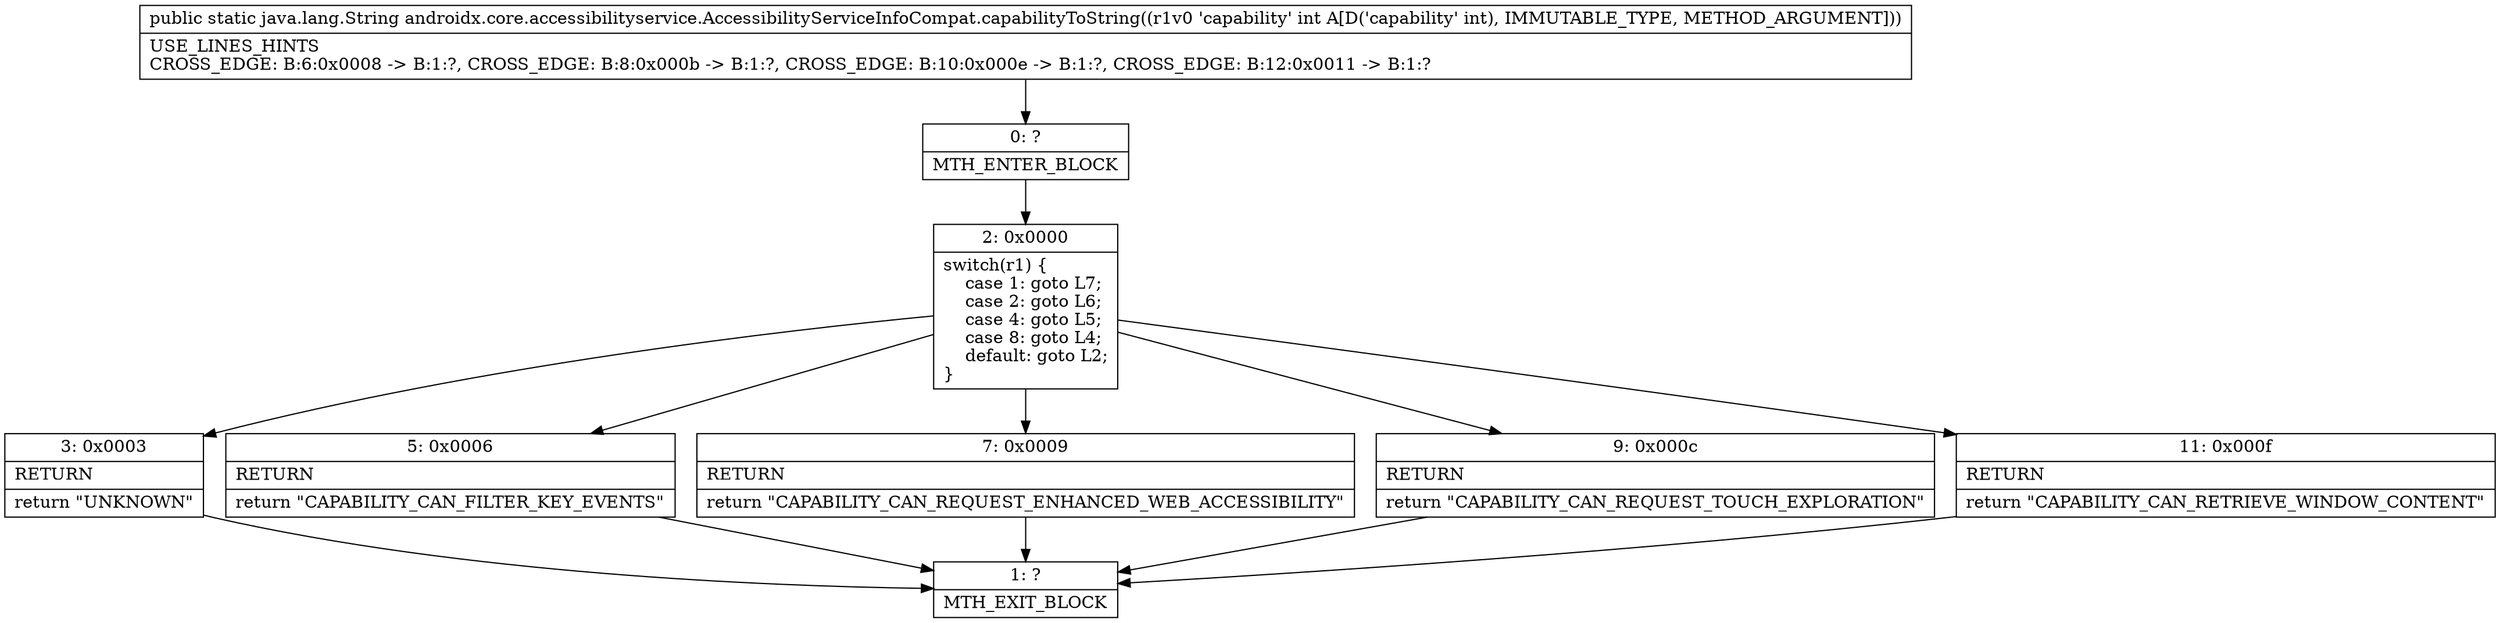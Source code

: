 digraph "CFG forandroidx.core.accessibilityservice.AccessibilityServiceInfoCompat.capabilityToString(I)Ljava\/lang\/String;" {
Node_0 [shape=record,label="{0\:\ ?|MTH_ENTER_BLOCK\l}"];
Node_2 [shape=record,label="{2\:\ 0x0000|switch(r1) \{\l    case 1: goto L7;\l    case 2: goto L6;\l    case 4: goto L5;\l    case 8: goto L4;\l    default: goto L2;\l\}\l}"];
Node_3 [shape=record,label="{3\:\ 0x0003|RETURN\l|return \"UNKNOWN\"\l}"];
Node_1 [shape=record,label="{1\:\ ?|MTH_EXIT_BLOCK\l}"];
Node_5 [shape=record,label="{5\:\ 0x0006|RETURN\l|return \"CAPABILITY_CAN_FILTER_KEY_EVENTS\"\l}"];
Node_7 [shape=record,label="{7\:\ 0x0009|RETURN\l|return \"CAPABILITY_CAN_REQUEST_ENHANCED_WEB_ACCESSIBILITY\"\l}"];
Node_9 [shape=record,label="{9\:\ 0x000c|RETURN\l|return \"CAPABILITY_CAN_REQUEST_TOUCH_EXPLORATION\"\l}"];
Node_11 [shape=record,label="{11\:\ 0x000f|RETURN\l|return \"CAPABILITY_CAN_RETRIEVE_WINDOW_CONTENT\"\l}"];
MethodNode[shape=record,label="{public static java.lang.String androidx.core.accessibilityservice.AccessibilityServiceInfoCompat.capabilityToString((r1v0 'capability' int A[D('capability' int), IMMUTABLE_TYPE, METHOD_ARGUMENT]))  | USE_LINES_HINTS\lCROSS_EDGE: B:6:0x0008 \-\> B:1:?, CROSS_EDGE: B:8:0x000b \-\> B:1:?, CROSS_EDGE: B:10:0x000e \-\> B:1:?, CROSS_EDGE: B:12:0x0011 \-\> B:1:?\l}"];
MethodNode -> Node_0;Node_0 -> Node_2;
Node_2 -> Node_3;
Node_2 -> Node_5;
Node_2 -> Node_7;
Node_2 -> Node_9;
Node_2 -> Node_11;
Node_3 -> Node_1;
Node_5 -> Node_1;
Node_7 -> Node_1;
Node_9 -> Node_1;
Node_11 -> Node_1;
}

